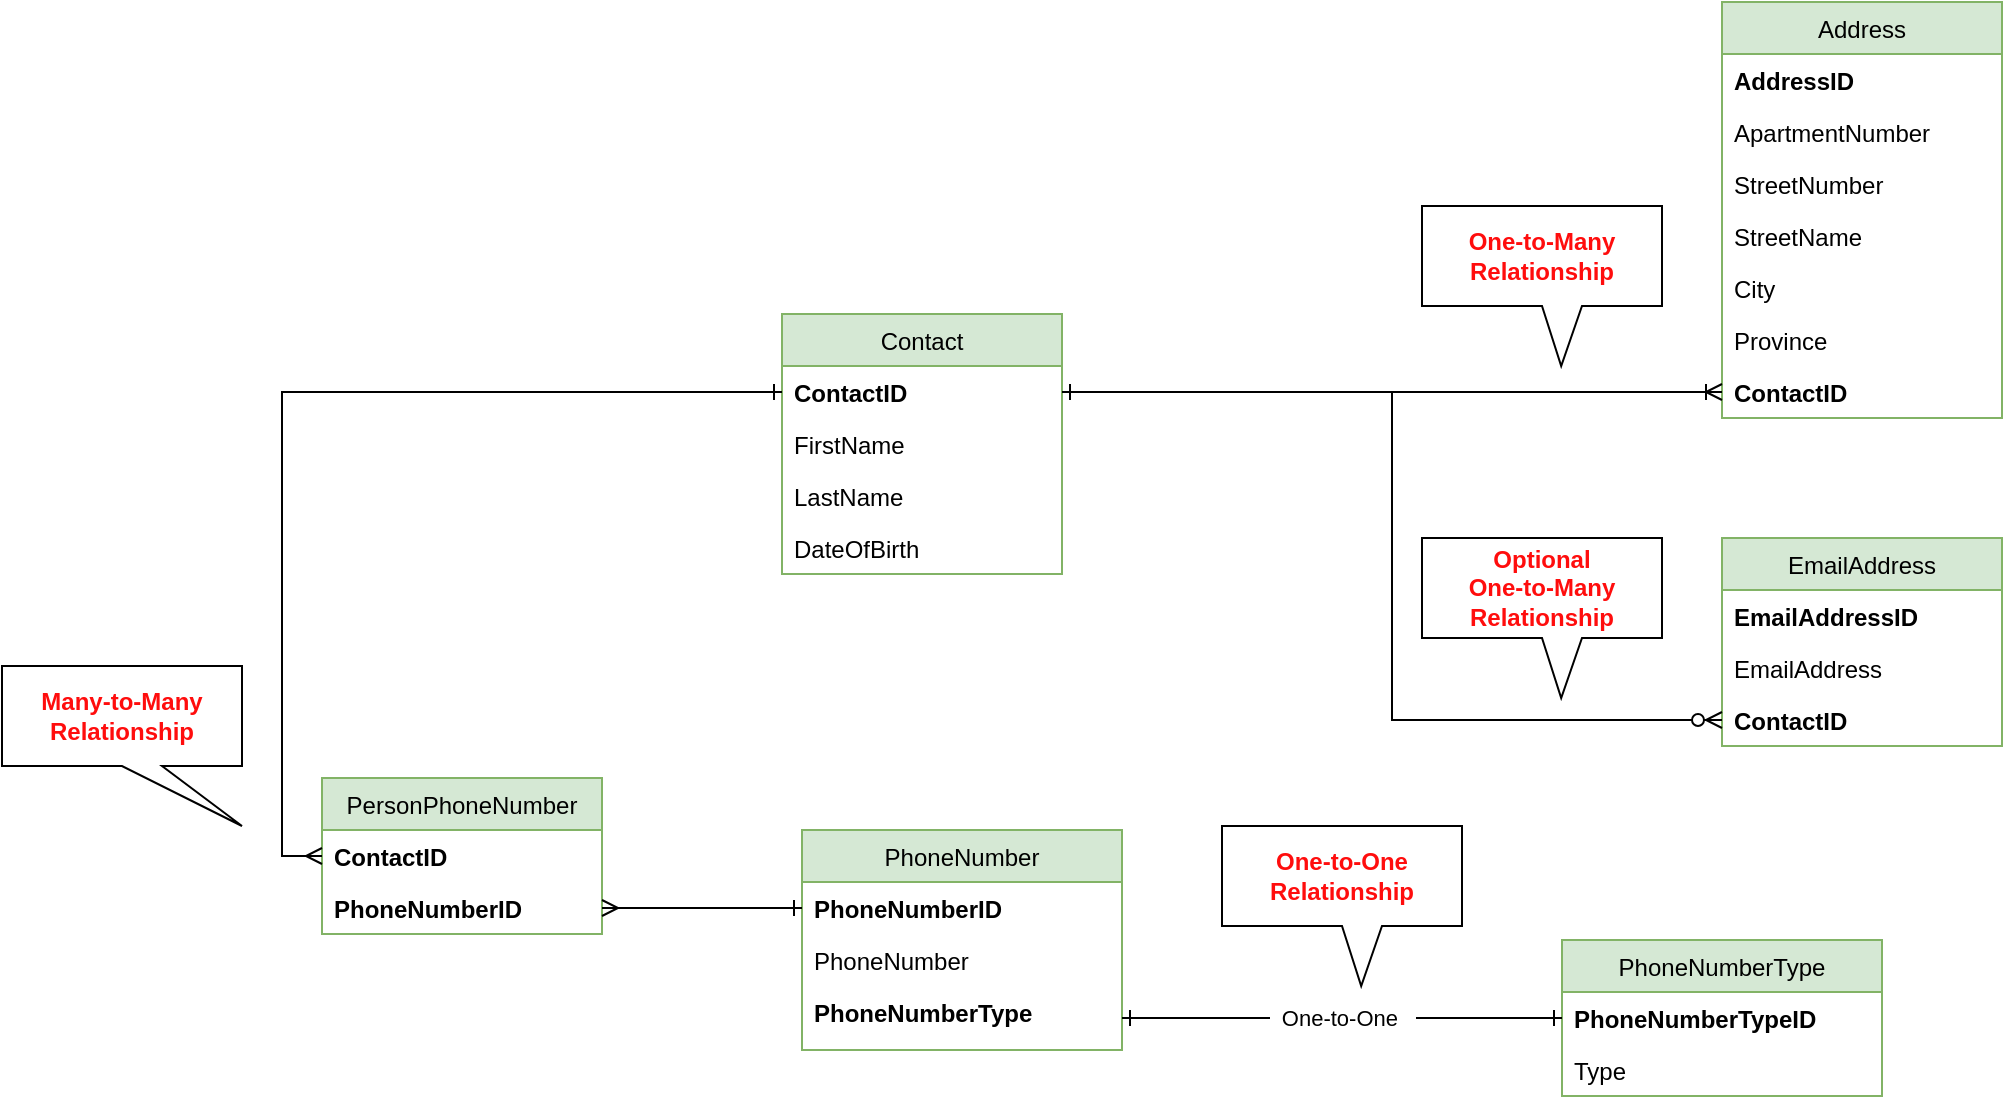<mxfile version="10.7.7" type="device"><diagram name="Page-1" id="9f46799a-70d6-7492-0946-bef42562c5a5"><mxGraphModel dx="2462" dy="979" grid="1" gridSize="10" guides="1" tooltips="1" connect="1" arrows="1" fold="1" page="1" pageScale="1" pageWidth="1100" pageHeight="850" background="#ffffff" math="0" shadow="0"><root><mxCell id="0"/><mxCell id="1" parent="0"/><mxCell id="HVx5vT6GKBFLQg5ahq56-21" value="Contact" style="swimlane;fontStyle=0;childLayout=stackLayout;horizontal=1;startSize=26;fillColor=#d5e8d4;horizontalStack=0;resizeParent=1;resizeParentMax=0;resizeLast=0;collapsible=1;marginBottom=0;strokeColor=#82b366;" vertex="1" parent="1"><mxGeometry x="100" y="217" width="140" height="130" as="geometry"/></mxCell><mxCell id="HVx5vT6GKBFLQg5ahq56-22" value="ContactID" style="text;strokeColor=none;fillColor=none;align=left;verticalAlign=top;spacingLeft=4;spacingRight=4;overflow=hidden;rotatable=0;points=[[0,0.5],[1,0.5]];portConstraint=eastwest;fontStyle=1" vertex="1" parent="HVx5vT6GKBFLQg5ahq56-21"><mxGeometry y="26" width="140" height="26" as="geometry"/></mxCell><mxCell id="HVx5vT6GKBFLQg5ahq56-23" value="FirstName&#10;" style="text;strokeColor=none;fillColor=none;align=left;verticalAlign=top;spacingLeft=4;spacingRight=4;overflow=hidden;rotatable=0;points=[[0,0.5],[1,0.5]];portConstraint=eastwest;" vertex="1" parent="HVx5vT6GKBFLQg5ahq56-21"><mxGeometry y="52" width="140" height="26" as="geometry"/></mxCell><mxCell id="HVx5vT6GKBFLQg5ahq56-111" value="LastName" style="text;strokeColor=none;fillColor=none;align=left;verticalAlign=top;spacingLeft=4;spacingRight=4;overflow=hidden;rotatable=0;points=[[0,0.5],[1,0.5]];portConstraint=eastwest;" vertex="1" parent="HVx5vT6GKBFLQg5ahq56-21"><mxGeometry y="78" width="140" height="26" as="geometry"/></mxCell><mxCell id="HVx5vT6GKBFLQg5ahq56-68" value="DateOfBirth" style="text;strokeColor=none;fillColor=none;align=left;verticalAlign=top;spacingLeft=4;spacingRight=4;overflow=hidden;rotatable=0;points=[[0,0.5],[1,0.5]];portConstraint=eastwest;" vertex="1" parent="HVx5vT6GKBFLQg5ahq56-21"><mxGeometry y="104" width="140" height="26" as="geometry"/></mxCell><mxCell id="HVx5vT6GKBFLQg5ahq56-69" value="Address" style="swimlane;fontStyle=0;childLayout=stackLayout;horizontal=1;startSize=26;fillColor=#d5e8d4;horizontalStack=0;resizeParent=1;resizeParentMax=0;resizeLast=0;collapsible=1;marginBottom=0;strokeColor=#82b366;" vertex="1" parent="1"><mxGeometry x="570" y="61" width="140" height="208" as="geometry"/></mxCell><mxCell id="HVx5vT6GKBFLQg5ahq56-70" value="AddressID" style="text;strokeColor=none;fillColor=none;align=left;verticalAlign=top;spacingLeft=4;spacingRight=4;overflow=hidden;rotatable=0;points=[[0,0.5],[1,0.5]];portConstraint=eastwest;fontStyle=1" vertex="1" parent="HVx5vT6GKBFLQg5ahq56-69"><mxGeometry y="26" width="140" height="26" as="geometry"/></mxCell><mxCell id="HVx5vT6GKBFLQg5ahq56-86" value="ApartmentNumber" style="text;strokeColor=none;fillColor=none;align=left;verticalAlign=top;spacingLeft=4;spacingRight=4;overflow=hidden;rotatable=0;points=[[0,0.5],[1,0.5]];portConstraint=eastwest;" vertex="1" parent="HVx5vT6GKBFLQg5ahq56-69"><mxGeometry y="52" width="140" height="26" as="geometry"/></mxCell><mxCell id="HVx5vT6GKBFLQg5ahq56-88" value="StreetNumber" style="text;strokeColor=none;fillColor=none;align=left;verticalAlign=top;spacingLeft=4;spacingRight=4;overflow=hidden;rotatable=0;points=[[0,0.5],[1,0.5]];portConstraint=eastwest;" vertex="1" parent="HVx5vT6GKBFLQg5ahq56-69"><mxGeometry y="78" width="140" height="26" as="geometry"/></mxCell><mxCell id="HVx5vT6GKBFLQg5ahq56-87" value="StreetName" style="text;strokeColor=none;fillColor=none;align=left;verticalAlign=top;spacingLeft=4;spacingRight=4;overflow=hidden;rotatable=0;points=[[0,0.5],[1,0.5]];portConstraint=eastwest;" vertex="1" parent="HVx5vT6GKBFLQg5ahq56-69"><mxGeometry y="104" width="140" height="26" as="geometry"/></mxCell><mxCell id="HVx5vT6GKBFLQg5ahq56-89" value="City" style="text;strokeColor=none;fillColor=none;align=left;verticalAlign=top;spacingLeft=4;spacingRight=4;overflow=hidden;rotatable=0;points=[[0,0.5],[1,0.5]];portConstraint=eastwest;" vertex="1" parent="HVx5vT6GKBFLQg5ahq56-69"><mxGeometry y="130" width="140" height="26" as="geometry"/></mxCell><mxCell id="HVx5vT6GKBFLQg5ahq56-71" value="Province" style="text;strokeColor=none;fillColor=none;align=left;verticalAlign=top;spacingLeft=4;spacingRight=4;overflow=hidden;rotatable=0;points=[[0,0.5],[1,0.5]];portConstraint=eastwest;" vertex="1" parent="HVx5vT6GKBFLQg5ahq56-69"><mxGeometry y="156" width="140" height="26" as="geometry"/></mxCell><mxCell id="HVx5vT6GKBFLQg5ahq56-108" value="ContactID" style="text;strokeColor=none;fillColor=none;align=left;verticalAlign=top;spacingLeft=4;spacingRight=4;overflow=hidden;rotatable=0;points=[[0,0.5],[1,0.5]];portConstraint=eastwest;fontStyle=1" vertex="1" parent="HVx5vT6GKBFLQg5ahq56-69"><mxGeometry y="182" width="140" height="26" as="geometry"/></mxCell><mxCell id="HVx5vT6GKBFLQg5ahq56-74" value="PhoneNumber" style="swimlane;fontStyle=0;childLayout=stackLayout;horizontal=1;startSize=26;fillColor=#d5e8d4;horizontalStack=0;resizeParent=1;resizeParentMax=0;resizeLast=0;collapsible=1;marginBottom=0;strokeColor=#82b366;" vertex="1" parent="1"><mxGeometry x="110" y="475" width="160" height="110" as="geometry"/></mxCell><mxCell id="HVx5vT6GKBFLQg5ahq56-75" value="PhoneNumberID" style="text;strokeColor=none;fillColor=none;align=left;verticalAlign=top;spacingLeft=4;spacingRight=4;overflow=hidden;rotatable=0;points=[[0,0.5],[1,0.5]];portConstraint=eastwest;fontStyle=1" vertex="1" parent="HVx5vT6GKBFLQg5ahq56-74"><mxGeometry y="26" width="160" height="26" as="geometry"/></mxCell><mxCell id="HVx5vT6GKBFLQg5ahq56-80" value="PhoneNumber&#10;" style="text;strokeColor=none;fillColor=none;align=left;verticalAlign=top;spacingLeft=4;spacingRight=4;overflow=hidden;rotatable=0;points=[[0,0.5],[1,0.5]];portConstraint=eastwest;" vertex="1" parent="HVx5vT6GKBFLQg5ahq56-74"><mxGeometry y="52" width="160" height="26" as="geometry"/></mxCell><mxCell id="HVx5vT6GKBFLQg5ahq56-76" value="PhoneNumberType" style="text;strokeColor=none;fillColor=none;align=left;verticalAlign=top;spacingLeft=4;spacingRight=4;overflow=hidden;rotatable=0;points=[[0,0.5],[1,0.5]];portConstraint=eastwest;fontStyle=1" vertex="1" parent="HVx5vT6GKBFLQg5ahq56-74"><mxGeometry y="78" width="160" height="32" as="geometry"/></mxCell><mxCell id="HVx5vT6GKBFLQg5ahq56-81" value="PhoneNumberType" style="swimlane;fontStyle=0;childLayout=stackLayout;horizontal=1;startSize=26;fillColor=#d5e8d4;horizontalStack=0;resizeParent=1;resizeParentMax=0;resizeLast=0;collapsible=1;marginBottom=0;strokeColor=#82b366;" vertex="1" parent="1"><mxGeometry x="490" y="530" width="160" height="78" as="geometry"/></mxCell><mxCell id="HVx5vT6GKBFLQg5ahq56-82" value="PhoneNumberTypeID" style="text;strokeColor=none;fillColor=none;align=left;verticalAlign=top;spacingLeft=4;spacingRight=4;overflow=hidden;rotatable=0;points=[[0,0.5],[1,0.5]];portConstraint=eastwest;fontStyle=1" vertex="1" parent="HVx5vT6GKBFLQg5ahq56-81"><mxGeometry y="26" width="160" height="26" as="geometry"/></mxCell><mxCell id="HVx5vT6GKBFLQg5ahq56-83" value="Type&#10;" style="text;strokeColor=none;fillColor=none;align=left;verticalAlign=top;spacingLeft=4;spacingRight=4;overflow=hidden;rotatable=0;points=[[0,0.5],[1,0.5]];portConstraint=eastwest;" vertex="1" parent="HVx5vT6GKBFLQg5ahq56-81"><mxGeometry y="52" width="160" height="26" as="geometry"/></mxCell><mxCell id="HVx5vT6GKBFLQg5ahq56-85" value="&amp;nbsp; One-to-One&amp;nbsp; &amp;nbsp;" style="edgeStyle=orthogonalEdgeStyle;rounded=0;orthogonalLoop=1;jettySize=auto;html=1;exitX=1;exitY=0.5;exitDx=0;exitDy=0;entryX=0;entryY=0.5;entryDx=0;entryDy=0;startArrow=ERone;startFill=0;endArrow=ERone;endFill=0;" edge="1" parent="1" source="HVx5vT6GKBFLQg5ahq56-76" target="HVx5vT6GKBFLQg5ahq56-82"><mxGeometry relative="1" as="geometry"/></mxCell><mxCell id="HVx5vT6GKBFLQg5ahq56-90" style="edgeStyle=orthogonalEdgeStyle;rounded=0;orthogonalLoop=1;jettySize=auto;html=1;exitX=1;exitY=0.5;exitDx=0;exitDy=0;entryX=0;entryY=0.5;entryDx=0;entryDy=0;startArrow=ERone;startFill=0;endArrow=ERoneToMany;endFill=0;" edge="1" parent="1" source="HVx5vT6GKBFLQg5ahq56-22" target="HVx5vT6GKBFLQg5ahq56-108"><mxGeometry relative="1" as="geometry"/></mxCell><mxCell id="HVx5vT6GKBFLQg5ahq56-91" value="PersonPhoneNumber" style="swimlane;fontStyle=0;childLayout=stackLayout;horizontal=1;startSize=26;fillColor=#d5e8d4;horizontalStack=0;resizeParent=1;resizeParentMax=0;resizeLast=0;collapsible=1;marginBottom=0;strokeColor=#82b366;" vertex="1" parent="1"><mxGeometry x="-130" y="449" width="140" height="78" as="geometry"/></mxCell><mxCell id="HVx5vT6GKBFLQg5ahq56-92" value="ContactID" style="text;strokeColor=none;fillColor=none;align=left;verticalAlign=top;spacingLeft=4;spacingRight=4;overflow=hidden;rotatable=0;points=[[0,0.5],[1,0.5]];portConstraint=eastwest;fontStyle=1" vertex="1" parent="HVx5vT6GKBFLQg5ahq56-91"><mxGeometry y="26" width="140" height="26" as="geometry"/></mxCell><mxCell id="HVx5vT6GKBFLQg5ahq56-93" value="PhoneNumberID&#10;" style="text;strokeColor=none;fillColor=none;align=left;verticalAlign=top;spacingLeft=4;spacingRight=4;overflow=hidden;rotatable=0;points=[[0,0.5],[1,0.5]];portConstraint=eastwest;fontStyle=1" vertex="1" parent="HVx5vT6GKBFLQg5ahq56-91"><mxGeometry y="52" width="140" height="26" as="geometry"/></mxCell><mxCell id="HVx5vT6GKBFLQg5ahq56-96" style="edgeStyle=orthogonalEdgeStyle;rounded=0;orthogonalLoop=1;jettySize=auto;html=1;exitX=0;exitY=0.5;exitDx=0;exitDy=0;entryX=0;entryY=0.5;entryDx=0;entryDy=0;startArrow=ERone;startFill=0;endArrow=ERmany;endFill=0;" edge="1" parent="1" source="HVx5vT6GKBFLQg5ahq56-22" target="HVx5vT6GKBFLQg5ahq56-91"><mxGeometry relative="1" as="geometry"/></mxCell><mxCell id="HVx5vT6GKBFLQg5ahq56-98" style="edgeStyle=orthogonalEdgeStyle;rounded=0;orthogonalLoop=1;jettySize=auto;html=1;exitX=0;exitY=0.5;exitDx=0;exitDy=0;entryX=1;entryY=0.5;entryDx=0;entryDy=0;startArrow=ERone;startFill=0;endArrow=ERmany;endFill=0;" edge="1" parent="1" source="HVx5vT6GKBFLQg5ahq56-75" target="HVx5vT6GKBFLQg5ahq56-93"><mxGeometry relative="1" as="geometry"/></mxCell><mxCell id="HVx5vT6GKBFLQg5ahq56-99" value="&lt;b&gt;Many-to-Many&lt;br&gt;Relationship&lt;/b&gt;&lt;br&gt;" style="shape=callout;whiteSpace=wrap;html=1;perimeter=calloutPerimeter;position2=1;fontColor=#FF0D0D;" vertex="1" parent="1"><mxGeometry x="-290" y="393" width="120" height="80" as="geometry"/></mxCell><mxCell id="HVx5vT6GKBFLQg5ahq56-100" value="&lt;b&gt;One-to-One&lt;br&gt;Relationship&lt;/b&gt;&lt;br&gt;" style="shape=callout;whiteSpace=wrap;html=1;perimeter=calloutPerimeter;position2=0.58;fontColor=#FF0D0D;" vertex="1" parent="1"><mxGeometry x="320" y="473" width="120" height="80" as="geometry"/></mxCell><mxCell id="HVx5vT6GKBFLQg5ahq56-101" value="&lt;b&gt;One-to-Many&lt;br&gt;Relationship&lt;/b&gt;&lt;br&gt;" style="shape=callout;whiteSpace=wrap;html=1;perimeter=calloutPerimeter;position2=0.58;fontColor=#FF0D0D;" vertex="1" parent="1"><mxGeometry x="420" y="163" width="120" height="80" as="geometry"/></mxCell><mxCell id="HVx5vT6GKBFLQg5ahq56-102" value="EmailAddress" style="swimlane;fontStyle=0;childLayout=stackLayout;horizontal=1;startSize=26;fillColor=#d5e8d4;horizontalStack=0;resizeParent=1;resizeParentMax=0;resizeLast=0;collapsible=1;marginBottom=0;strokeColor=#82b366;" vertex="1" parent="1"><mxGeometry x="570" y="329" width="140" height="104" as="geometry"/></mxCell><mxCell id="HVx5vT6GKBFLQg5ahq56-103" value="EmailAddressID" style="text;strokeColor=none;fillColor=none;align=left;verticalAlign=top;spacingLeft=4;spacingRight=4;overflow=hidden;rotatable=0;points=[[0,0.5],[1,0.5]];portConstraint=eastwest;fontStyle=1" vertex="1" parent="HVx5vT6GKBFLQg5ahq56-102"><mxGeometry y="26" width="140" height="26" as="geometry"/></mxCell><mxCell id="HVx5vT6GKBFLQg5ahq56-104" value="EmailAddress" style="text;strokeColor=none;fillColor=none;align=left;verticalAlign=top;spacingLeft=4;spacingRight=4;overflow=hidden;rotatable=0;points=[[0,0.5],[1,0.5]];portConstraint=eastwest;" vertex="1" parent="HVx5vT6GKBFLQg5ahq56-102"><mxGeometry y="52" width="140" height="26" as="geometry"/></mxCell><mxCell id="HVx5vT6GKBFLQg5ahq56-106" value="ContactID" style="text;strokeColor=none;fillColor=none;align=left;verticalAlign=top;spacingLeft=4;spacingRight=4;overflow=hidden;rotatable=0;points=[[0,0.5],[1,0.5]];portConstraint=eastwest;fontStyle=1" vertex="1" parent="HVx5vT6GKBFLQg5ahq56-102"><mxGeometry y="78" width="140" height="26" as="geometry"/></mxCell><mxCell id="HVx5vT6GKBFLQg5ahq56-109" style="edgeStyle=orthogonalEdgeStyle;rounded=0;orthogonalLoop=1;jettySize=auto;html=1;exitX=0;exitY=0.5;exitDx=0;exitDy=0;entryX=1;entryY=0.5;entryDx=0;entryDy=0;startArrow=ERzeroToMany;startFill=1;endArrow=ERone;endFill=0;fontColor=#FF0D0D;" edge="1" parent="1" source="HVx5vT6GKBFLQg5ahq56-106" target="HVx5vT6GKBFLQg5ahq56-22"><mxGeometry relative="1" as="geometry"/></mxCell><mxCell id="HVx5vT6GKBFLQg5ahq56-110" value="&lt;b&gt;Optional&lt;br&gt;One-to-Many&lt;br&gt;Relationship&lt;/b&gt;&lt;br&gt;" style="shape=callout;whiteSpace=wrap;html=1;perimeter=calloutPerimeter;position2=0.58;fontColor=#FF0D0D;" vertex="1" parent="1"><mxGeometry x="420" y="329" width="120" height="80" as="geometry"/></mxCell></root></mxGraphModel></diagram></mxfile>